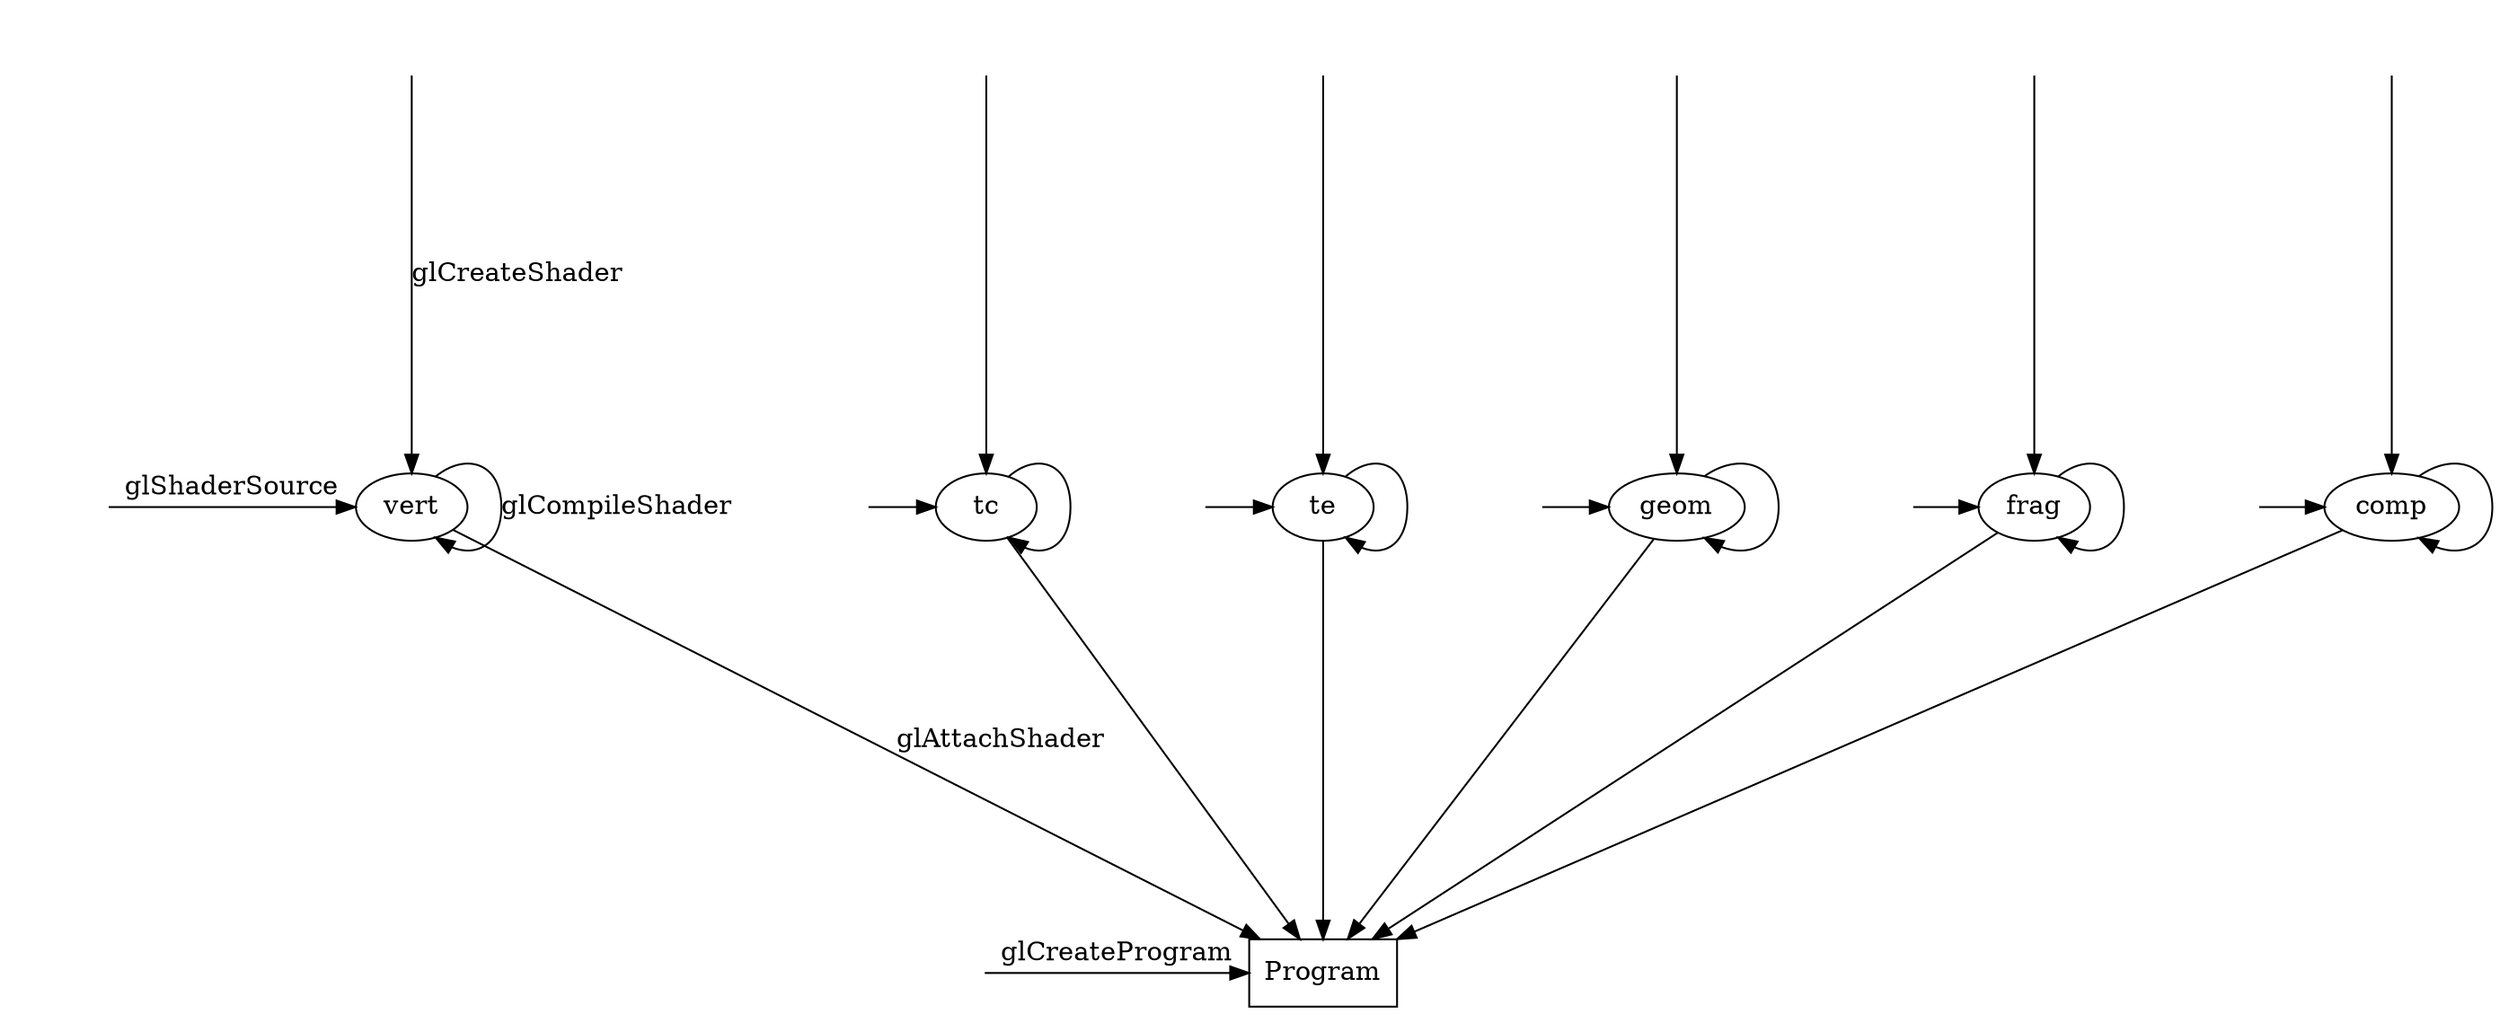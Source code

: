 digraph D {
	ranksep = 2.75;

	{
		rank = same;
		node [style="invis"];
		o1, o2, o3, o4, o5, o6;
	}

	{
		{
			node [style="invis"];
			i1, i2, i3, i4, i5, i6;
		}
		rank = same; i1; i2; i3; i4; i5; i6; vert; tc; te; geom; frag; comp;
		
		i1 -> vert [label="glShaderSource"];
		i2 -> tc;
		i3 -> te;
		i4 -> geom;
		i5 -> frag;
		i6 -> comp;
	}

	o1 -> vert [label="glCreateShader"];
	vert -> vert [label="glCompileShader"];
	o2 -> tc -> tc;
	o3 -> te -> te;
	o4 -> geom -> geom;
	o5 -> frag -> frag;
	o6 -> comp -> comp;

	
	p [shape=box, label="Program"];

	{
		rank = same;
		node [style="invis"];
		o -> p [label="glCreateProgram"];
	}

	i1 -> p [style="invis"]; /* get nodes correctly positioned */
	vert -> p [label="glAttachShader"];
	{tc, te, geom, frag, comp} -> p;
}
